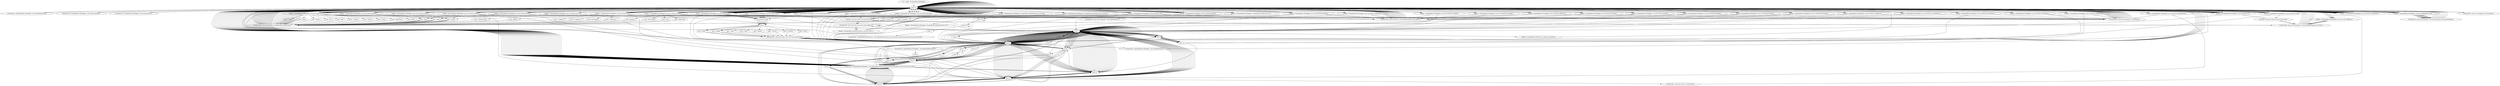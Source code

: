 digraph "" {
    "r0 := @this: DesignARoom.WebApplet"
    "load.r r0"
    "r0 := @this: DesignARoom.WebApplet"->"load.r r0";
    "virtualinvoke <DesignARoom.WebApplet: void loadPrebuiltHash()>"
    "load.r r0"->"virtualinvoke <DesignARoom.WebApplet: void loadPrebuiltHash()>";
    "virtualinvoke <DesignARoom.WebApplet: void loadPrebuiltHash()>"->"load.r r0";
    "virtualinvoke <DesignARoom.WebApplet: void constructTitles()>"
    "load.r r0"->"virtualinvoke <DesignARoom.WebApplet: void constructTitles()>";
    "virtualinvoke <DesignARoom.WebApplet: void constructTitles()>"->"load.r r0";
    "virtualinvoke <DesignARoom.WebApplet: void constructwC()>"
    "load.r r0"->"virtualinvoke <DesignARoom.WebApplet: void constructwC()>";
    "virtualinvoke <DesignARoom.WebApplet: void constructwC()>"->"load.r r0";
    "fieldget <DesignARoom.WebApplet: DesignARoom.WebCanvas wC>"
    "load.r r0"->"fieldget <DesignARoom.WebApplet: DesignARoom.WebCanvas wC>";
    "push 1"
    "fieldget <DesignARoom.WebApplet: DesignARoom.WebCanvas wC>"->"push 1";
    "fieldput <DesignARoom.WebCanvas: boolean createNew>"
    "push 1"->"fieldput <DesignARoom.WebCanvas: boolean createNew>";
    "fieldput <DesignARoom.WebCanvas: boolean createNew>"->"load.r r0";
    "load.r r0"->"fieldget <DesignARoom.WebApplet: DesignARoom.WebCanvas wC>";
    "push \"25\""
    "fieldget <DesignARoom.WebApplet: DesignARoom.WebCanvas wC>"->"push \"25\"";
    "push \"25\""->"push \"25\"";
    "push 102"
    "push \"25\""->"push 102";
    "push 102"->"push 102";
    "push \"\""
    "push 102"->"push \"\"";
    "virtualinvoke <DesignARoom.WebCanvas: void defineRoomSize(java.lang.String,java.lang.String,char,char,java.lang.String)>"
    "push \"\""->"virtualinvoke <DesignARoom.WebCanvas: void defineRoomSize(java.lang.String,java.lang.String,char,char,java.lang.String)>";
    "virtualinvoke <DesignARoom.WebCanvas: void defineRoomSize(java.lang.String,java.lang.String,char,char,java.lang.String)>"->"load.r r0";
    "fieldget <DesignARoom.WebApplet: java.util.Vector compVector>"
    "load.r r0"->"fieldget <DesignARoom.WebApplet: java.util.Vector compVector>";
    "fieldget <DesignARoom.WebApplet: java.util.Vector compVector>"->"load.r r0";
    "fieldget <DesignARoom.WebApplet: java.awt.TextField rmName>"
    "load.r r0"->"fieldget <DesignARoom.WebApplet: java.awt.TextField rmName>";
    "virtualinvoke <java.util.Vector: void addElement(java.lang.Object)>"
    "fieldget <DesignARoom.WebApplet: java.awt.TextField rmName>"->"virtualinvoke <java.util.Vector: void addElement(java.lang.Object)>";
    "virtualinvoke <java.util.Vector: void addElement(java.lang.Object)>"->"load.r r0";
    "load.r r0"->"fieldget <DesignARoom.WebApplet: java.util.Vector compVector>";
    "fieldget <DesignARoom.WebApplet: java.util.Vector compVector>"->"load.r r0";
    "fieldget <DesignARoom.WebApplet: java.awt.TextField rmWidth>"
    "load.r r0"->"fieldget <DesignARoom.WebApplet: java.awt.TextField rmWidth>";
    "fieldget <DesignARoom.WebApplet: java.awt.TextField rmWidth>"->"virtualinvoke <java.util.Vector: void addElement(java.lang.Object)>";
    "virtualinvoke <java.util.Vector: void addElement(java.lang.Object)>"->"load.r r0";
    "load.r r0"->"fieldget <DesignARoom.WebApplet: java.util.Vector compVector>";
    "fieldget <DesignARoom.WebApplet: java.util.Vector compVector>"->"load.r r0";
    "fieldget <DesignARoom.WebApplet: java.awt.TextField rmLength>"
    "load.r r0"->"fieldget <DesignARoom.WebApplet: java.awt.TextField rmLength>";
    "fieldget <DesignARoom.WebApplet: java.awt.TextField rmLength>"->"virtualinvoke <java.util.Vector: void addElement(java.lang.Object)>";
    "virtualinvoke <java.util.Vector: void addElement(java.lang.Object)>"->"load.r r0";
    "load.r r0"->"fieldget <DesignARoom.WebApplet: java.util.Vector compVector>";
    "fieldget <DesignARoom.WebApplet: java.util.Vector compVector>"->"load.r r0";
    "fieldget <DesignARoom.WebApplet: java.awt.Button rmButton>"
    "load.r r0"->"fieldget <DesignARoom.WebApplet: java.awt.Button rmButton>";
    "fieldget <DesignARoom.WebApplet: java.awt.Button rmButton>"->"virtualinvoke <java.util.Vector: void addElement(java.lang.Object)>";
    "virtualinvoke <java.util.Vector: void addElement(java.lang.Object)>"->"load.r r0";
    "load.r r0"->"fieldget <DesignARoom.WebApplet: java.util.Vector compVector>";
    "fieldget <DesignARoom.WebApplet: java.util.Vector compVector>"->"load.r r0";
    "fieldget <DesignARoom.WebApplet: java.awt.TextField fnLabel>"
    "load.r r0"->"fieldget <DesignARoom.WebApplet: java.awt.TextField fnLabel>";
    "fieldget <DesignARoom.WebApplet: java.awt.TextField fnLabel>"->"virtualinvoke <java.util.Vector: void addElement(java.lang.Object)>";
    "virtualinvoke <java.util.Vector: void addElement(java.lang.Object)>"->"load.r r0";
    "load.r r0"->"fieldget <DesignARoom.WebApplet: java.util.Vector compVector>";
    "fieldget <DesignARoom.WebApplet: java.util.Vector compVector>"->"load.r r0";
    "fieldget <DesignARoom.WebApplet: java.awt.TextField fnWidth>"
    "load.r r0"->"fieldget <DesignARoom.WebApplet: java.awt.TextField fnWidth>";
    "fieldget <DesignARoom.WebApplet: java.awt.TextField fnWidth>"->"virtualinvoke <java.util.Vector: void addElement(java.lang.Object)>";
    "virtualinvoke <java.util.Vector: void addElement(java.lang.Object)>"->"load.r r0";
    "load.r r0"->"fieldget <DesignARoom.WebApplet: java.util.Vector compVector>";
    "fieldget <DesignARoom.WebApplet: java.util.Vector compVector>"->"load.r r0";
    "fieldget <DesignARoom.WebApplet: java.awt.TextField fnLength>"
    "load.r r0"->"fieldget <DesignARoom.WebApplet: java.awt.TextField fnLength>";
    "fieldget <DesignARoom.WebApplet: java.awt.TextField fnLength>"->"virtualinvoke <java.util.Vector: void addElement(java.lang.Object)>";
    "virtualinvoke <java.util.Vector: void addElement(java.lang.Object)>"->"load.r r0";
    "load.r r0"->"fieldget <DesignARoom.WebApplet: java.util.Vector compVector>";
    "fieldget <DesignARoom.WebApplet: java.util.Vector compVector>"->"load.r r0";
    "fieldget <DesignARoom.WebApplet: java.awt.Choice fnColor>"
    "load.r r0"->"fieldget <DesignARoom.WebApplet: java.awt.Choice fnColor>";
    "fieldget <DesignARoom.WebApplet: java.awt.Choice fnColor>"->"virtualinvoke <java.util.Vector: void addElement(java.lang.Object)>";
    "virtualinvoke <java.util.Vector: void addElement(java.lang.Object)>"->"load.r r0";
    "load.r r0"->"fieldget <DesignARoom.WebApplet: java.util.Vector compVector>";
    "fieldget <DesignARoom.WebApplet: java.util.Vector compVector>"->"load.r r0";
    "fieldget <DesignARoom.WebApplet: java.awt.Choice fnShape>"
    "load.r r0"->"fieldget <DesignARoom.WebApplet: java.awt.Choice fnShape>";
    "fieldget <DesignARoom.WebApplet: java.awt.Choice fnShape>"->"virtualinvoke <java.util.Vector: void addElement(java.lang.Object)>";
    "virtualinvoke <java.util.Vector: void addElement(java.lang.Object)>"->"load.r r0";
    "load.r r0"->"fieldget <DesignARoom.WebApplet: java.util.Vector compVector>";
    "fieldget <DesignARoom.WebApplet: java.util.Vector compVector>"->"load.r r0";
    "fieldget <DesignARoom.WebApplet: java.awt.Button fnButton>"
    "load.r r0"->"fieldget <DesignARoom.WebApplet: java.awt.Button fnButton>";
    "fieldget <DesignARoom.WebApplet: java.awt.Button fnButton>"->"virtualinvoke <java.util.Vector: void addElement(java.lang.Object)>";
    "virtualinvoke <java.util.Vector: void addElement(java.lang.Object)>"->"load.r r0";
    "load.r r0"->"fieldget <DesignARoom.WebApplet: java.util.Vector compVector>";
    "fieldget <DesignARoom.WebApplet: java.util.Vector compVector>"->"load.r r0";
    "fieldget <DesignARoom.WebApplet: java.awt.Choice prebuilt>"
    "load.r r0"->"fieldget <DesignARoom.WebApplet: java.awt.Choice prebuilt>";
    "fieldget <DesignARoom.WebApplet: java.awt.Choice prebuilt>"->"virtualinvoke <java.util.Vector: void addElement(java.lang.Object)>";
    "virtualinvoke <java.util.Vector: void addElement(java.lang.Object)>"->"load.r r0";
    "load.r r0"->"fieldget <DesignARoom.WebApplet: java.util.Vector compVector>";
    "fieldget <DesignARoom.WebApplet: java.util.Vector compVector>"->"load.r r0";
    "fieldget <DesignARoom.WebApplet: java.awt.Choice rDir>"
    "load.r r0"->"fieldget <DesignARoom.WebApplet: java.awt.Choice rDir>";
    "fieldget <DesignARoom.WebApplet: java.awt.Choice rDir>"->"virtualinvoke <java.util.Vector: void addElement(java.lang.Object)>";
    "virtualinvoke <java.util.Vector: void addElement(java.lang.Object)>"->"load.r r0";
    "load.r r0"->"fieldget <DesignARoom.WebApplet: java.util.Vector compVector>";
    "fieldget <DesignARoom.WebApplet: java.util.Vector compVector>"->"load.r r0";
    "fieldget <DesignARoom.WebApplet: java.awt.Choice rAmt>"
    "load.r r0"->"fieldget <DesignARoom.WebApplet: java.awt.Choice rAmt>";
    "fieldget <DesignARoom.WebApplet: java.awt.Choice rAmt>"->"virtualinvoke <java.util.Vector: void addElement(java.lang.Object)>";
    "virtualinvoke <java.util.Vector: void addElement(java.lang.Object)>"->"load.r r0";
    "load.r r0"->"fieldget <DesignARoom.WebApplet: java.util.Vector compVector>";
    "fieldget <DesignARoom.WebApplet: java.util.Vector compVector>"->"load.r r0";
    "fieldget <DesignARoom.WebApplet: java.awt.Button rButton>"
    "load.r r0"->"fieldget <DesignARoom.WebApplet: java.awt.Button rButton>";
    "fieldget <DesignARoom.WebApplet: java.awt.Button rButton>"->"virtualinvoke <java.util.Vector: void addElement(java.lang.Object)>";
    "virtualinvoke <java.util.Vector: void addElement(java.lang.Object)>"->"load.r r0";
    "load.r r0"->"fieldget <DesignARoom.WebApplet: java.util.Vector compVector>";
    "fieldget <DesignARoom.WebApplet: java.util.Vector compVector>"->"load.r r0";
    "load.r r0"->"fieldget <DesignARoom.WebApplet: java.awt.TextField rmName>";
    "fieldget <DesignARoom.WebApplet: java.awt.TextField rmName>"->"virtualinvoke <java.util.Vector: void addElement(java.lang.Object)>";
    "virtualinvoke <java.util.Vector: void addElement(java.lang.Object)>"->"load.r r0";
    "fieldget <DesignARoom.WebApplet: java.awt.Panel roomP>"
    "load.r r0"->"fieldget <DesignARoom.WebApplet: java.awt.Panel roomP>";
    "fieldget <DesignARoom.WebApplet: java.awt.Panel roomP>"->"load.r r0";
    "fieldget <DesignARoom.WebApplet: java.awt.GridBagLayout gbl>"
    "load.r r0"->"fieldget <DesignARoom.WebApplet: java.awt.GridBagLayout gbl>";
    "virtualinvoke <java.awt.Container: void setLayout(java.awt.LayoutManager)>"
    "fieldget <DesignARoom.WebApplet: java.awt.GridBagLayout gbl>"->"virtualinvoke <java.awt.Container: void setLayout(java.awt.LayoutManager)>";
    "virtualinvoke <java.awt.Container: void setLayout(java.awt.LayoutManager)>"->"load.r r0";
    "load.r r0"->"load.r r0";
    "load.r r0"->"fieldget <DesignARoom.WebApplet: java.awt.Panel roomP>";
    "new java.awt.Label"
    "fieldget <DesignARoom.WebApplet: java.awt.Panel roomP>"->"new java.awt.Label";
    "dup1.r"
    "new java.awt.Label"->"dup1.r";
    "push \"Current:\""
    "dup1.r"->"push \"Current:\"";
    "specialinvoke <java.awt.Label: void <init>(java.lang.String)>"
    "push \"Current:\""->"specialinvoke <java.awt.Label: void <init>(java.lang.String)>";
    "push 0"
    "specialinvoke <java.awt.Label: void <init>(java.lang.String)>"->"push 0";
    "push 0"->"push 0";
    "push 0"->"push 1";
    "push 1"->"push 1";
    "push 1"->"push 0";
    "push 3"
    "push 0"->"push 3";
    "push 87"
    "push 3"->"push 87";
    "virtualinvoke <DesignARoom.WebApplet: void addComponent(java.awt.Panel,java.lang.Object,int,int,int,int,int,int,char)>"
    "push 87"->"virtualinvoke <DesignARoom.WebApplet: void addComponent(java.awt.Panel,java.lang.Object,int,int,int,int,int,int,char)>";
    "virtualinvoke <DesignARoom.WebApplet: void addComponent(java.awt.Panel,java.lang.Object,int,int,int,int,int,int,char)>"->"load.r r0";
    "fieldget <DesignARoom.WebApplet: java.awt.Choice rmCurr>"
    "load.r r0"->"fieldget <DesignARoom.WebApplet: java.awt.Choice rmCurr>";
    "push \"CREATE NEW\""
    "fieldget <DesignARoom.WebApplet: java.awt.Choice rmCurr>"->"push \"CREATE NEW\"";
    "virtualinvoke <java.awt.Choice: void addItem(java.lang.String)>"
    "push \"CREATE NEW\""->"virtualinvoke <java.awt.Choice: void addItem(java.lang.String)>";
    "virtualinvoke <java.awt.Choice: void addItem(java.lang.String)>"->"load.r r0";
    "load.r r0"->"load.r r0";
    "load.r r0"->"fieldget <DesignARoom.WebApplet: java.awt.Panel roomP>";
    "fieldget <DesignARoom.WebApplet: java.awt.Panel roomP>"->"load.r r0";
    "load.r r0"->"fieldget <DesignARoom.WebApplet: java.awt.Choice rmCurr>";
    "fieldget <DesignARoom.WebApplet: java.awt.Choice rmCurr>"->"push 1";
    "push 1"->"push 0";
    "push 2"
    "push 0"->"push 2";
    "push 2"->"push 1";
    "push 1"->"push 0";
    "push 0"->"push 3";
    "push 3"->"push 87";
    "push 87"->"virtualinvoke <DesignARoom.WebApplet: void addComponent(java.awt.Panel,java.lang.Object,int,int,int,int,int,int,char)>";
    "virtualinvoke <DesignARoom.WebApplet: void addComponent(java.awt.Panel,java.lang.Object,int,int,int,int,int,int,char)>"->"push 0";
    "push 0"->"push 1";
    "add.i"
    "push 1"->"add.i";
    "store.i i1"
    "add.i"->"store.i i1";
    "store.i i1"->"load.r r0";
    "load.r r0"->"load.r r0";
    "load.r r0"->"fieldget <DesignARoom.WebApplet: java.awt.Panel roomP>";
    "fieldget <DesignARoom.WebApplet: java.awt.Panel roomP>"->"new java.awt.Label";
    "new java.awt.Label"->"dup1.r";
    "push \"Name:\""
    "dup1.r"->"push \"Name:\"";
    "push \"Name:\""->"specialinvoke <java.awt.Label: void <init>(java.lang.String)>";
    "specialinvoke <java.awt.Label: void <init>(java.lang.String)>"->"push 0";
    "load.i i1"
    "push 0"->"load.i i1";
    "load.i i1"->"push 1";
    "push 1"->"push 1";
    "push 1"->"push 0";
    "push 0"->"push 2";
    "push 2"->"push 87";
    "push 87"->"virtualinvoke <DesignARoom.WebApplet: void addComponent(java.awt.Panel,java.lang.Object,int,int,int,int,int,int,char)>";
    "virtualinvoke <DesignARoom.WebApplet: void addComponent(java.awt.Panel,java.lang.Object,int,int,int,int,int,int,char)>"->"load.r r0";
    "load.r r0"->"load.r r0";
    "load.r r0"->"fieldget <DesignARoom.WebApplet: java.awt.Panel roomP>";
    "fieldget <DesignARoom.WebApplet: java.awt.Panel roomP>"->"load.r r0";
    "load.r r0"->"fieldget <DesignARoom.WebApplet: java.awt.TextField rmName>";
    "fieldget <DesignARoom.WebApplet: java.awt.TextField rmName>"->"push 1";
    "push 1"->"load.i i1";
    "load.i i1"->"push 2";
    "push 2"->"push 1";
    "push 1"->"push 0";
    "push 0"->"push 2";
    "push 2"->"push 87";
    "push 87"->"virtualinvoke <DesignARoom.WebApplet: void addComponent(java.awt.Panel,java.lang.Object,int,int,int,int,int,int,char)>";
    "virtualinvoke <DesignARoom.WebApplet: void addComponent(java.awt.Panel,java.lang.Object,int,int,int,int,int,int,char)>"->"load.i i1";
    "load.i i1"->"push 1";
    "push 1"->"add.i";
    "add.i"->"store.i i1";
    "store.i i1"->"load.r r0";
    "load.r r0"->"load.r r0";
    "load.r r0"->"fieldget <DesignARoom.WebApplet: java.awt.Panel roomP>";
    "fieldget <DesignARoom.WebApplet: java.awt.Panel roomP>"->"new java.awt.Label";
    "new java.awt.Label"->"dup1.r";
    "push \"Width:\""
    "dup1.r"->"push \"Width:\"";
    "push \"Width:\""->"specialinvoke <java.awt.Label: void <init>(java.lang.String)>";
    "specialinvoke <java.awt.Label: void <init>(java.lang.String)>"->"push 0";
    "push 0"->"load.i i1";
    "load.i i1"->"push 1";
    "push 1"->"push 1";
    "push 1"->"push 0";
    "push 0"->"push 2";
    "push 2"->"push 87";
    "push 87"->"virtualinvoke <DesignARoom.WebApplet: void addComponent(java.awt.Panel,java.lang.Object,int,int,int,int,int,int,char)>";
    "virtualinvoke <DesignARoom.WebApplet: void addComponent(java.awt.Panel,java.lang.Object,int,int,int,int,int,int,char)>"->"load.r r0";
    "load.r r0"->"load.r r0";
    "load.r r0"->"fieldget <DesignARoom.WebApplet: java.awt.Panel roomP>";
    "fieldget <DesignARoom.WebApplet: java.awt.Panel roomP>"->"load.r r0";
    "load.r r0"->"fieldget <DesignARoom.WebApplet: java.awt.TextField rmWidth>";
    "fieldget <DesignARoom.WebApplet: java.awt.TextField rmWidth>"->"push 1";
    "push 1"->"load.i i1";
    "load.i i1"->"push 1";
    "push 1"->"push 1";
    "push 1"->"push 3";
    "push 3"->"push 2";
    "push 2"->"push 87";
    "push 87"->"virtualinvoke <DesignARoom.WebApplet: void addComponent(java.awt.Panel,java.lang.Object,int,int,int,int,int,int,char)>";
    "virtualinvoke <DesignARoom.WebApplet: void addComponent(java.awt.Panel,java.lang.Object,int,int,int,int,int,int,char)>"->"load.r r0";
    "fieldget <DesignARoom.WebApplet: java.awt.Choice rmWunit>"
    "load.r r0"->"fieldget <DesignARoom.WebApplet: java.awt.Choice rmWunit>";
    "push \"Feet\""
    "fieldget <DesignARoom.WebApplet: java.awt.Choice rmWunit>"->"push \"Feet\"";
    "push \"Feet\""->"virtualinvoke <java.awt.Choice: void addItem(java.lang.String)>";
    "virtualinvoke <java.awt.Choice: void addItem(java.lang.String)>"->"load.r r0";
    "load.r r0"->"fieldget <DesignARoom.WebApplet: java.awt.Choice rmWunit>";
    "push \"Inches\""
    "fieldget <DesignARoom.WebApplet: java.awt.Choice rmWunit>"->"push \"Inches\"";
    "push \"Inches\""->"virtualinvoke <java.awt.Choice: void addItem(java.lang.String)>";
    "virtualinvoke <java.awt.Choice: void addItem(java.lang.String)>"->"load.r r0";
    "load.r r0"->"fieldget <DesignARoom.WebApplet: java.awt.Choice rmWunit>";
    "push \"Meters\""
    "fieldget <DesignARoom.WebApplet: java.awt.Choice rmWunit>"->"push \"Meters\"";
    "push \"Meters\""->"virtualinvoke <java.awt.Choice: void addItem(java.lang.String)>";
    "virtualinvoke <java.awt.Choice: void addItem(java.lang.String)>"->"load.r r0";
    "load.r r0"->"load.r r0";
    "load.r r0"->"fieldget <DesignARoom.WebApplet: java.awt.Panel roomP>";
    "fieldget <DesignARoom.WebApplet: java.awt.Panel roomP>"->"load.r r0";
    "load.r r0"->"fieldget <DesignARoom.WebApplet: java.awt.Choice rmWunit>";
    "fieldget <DesignARoom.WebApplet: java.awt.Choice rmWunit>"->"push 2";
    "push 2"->"load.i i1";
    "load.i i1"->"push 1";
    "push 1"->"push 1";
    "push 1"->"push 0";
    "push 0"->"push 2";
    "push 2"->"push 87";
    "push 87"->"virtualinvoke <DesignARoom.WebApplet: void addComponent(java.awt.Panel,java.lang.Object,int,int,int,int,int,int,char)>";
    "virtualinvoke <DesignARoom.WebApplet: void addComponent(java.awt.Panel,java.lang.Object,int,int,int,int,int,int,char)>"->"load.i i1";
    "load.i i1"->"push 1";
    "push 1"->"add.i";
    "add.i"->"store.i i1";
    "store.i i1"->"load.r r0";
    "load.r r0"->"load.r r0";
    "load.r r0"->"fieldget <DesignARoom.WebApplet: java.awt.Panel roomP>";
    "fieldget <DesignARoom.WebApplet: java.awt.Panel roomP>"->"new java.awt.Label";
    "new java.awt.Label"->"dup1.r";
    "push \"Length:\""
    "dup1.r"->"push \"Length:\"";
    "push \"Length:\""->"specialinvoke <java.awt.Label: void <init>(java.lang.String)>";
    "specialinvoke <java.awt.Label: void <init>(java.lang.String)>"->"push 0";
    "push 0"->"load.i i1";
    "load.i i1"->"push 1";
    "push 1"->"push 1";
    "push 1"->"push 0";
    "push 7"
    "push 0"->"push 7";
    "push 7"->"push 87";
    "push 87"->"virtualinvoke <DesignARoom.WebApplet: void addComponent(java.awt.Panel,java.lang.Object,int,int,int,int,int,int,char)>";
    "virtualinvoke <DesignARoom.WebApplet: void addComponent(java.awt.Panel,java.lang.Object,int,int,int,int,int,int,char)>"->"load.r r0";
    "load.r r0"->"load.r r0";
    "load.r r0"->"fieldget <DesignARoom.WebApplet: java.awt.Panel roomP>";
    "fieldget <DesignARoom.WebApplet: java.awt.Panel roomP>"->"load.r r0";
    "load.r r0"->"fieldget <DesignARoom.WebApplet: java.awt.TextField rmLength>";
    "fieldget <DesignARoom.WebApplet: java.awt.TextField rmLength>"->"push 1";
    "push 1"->"load.i i1";
    "load.i i1"->"push 1";
    "push 1"->"push 1";
    "push 1"->"push 3";
    "push 8"
    "push 3"->"push 8";
    "push 8"->"push 87";
    "push 87"->"virtualinvoke <DesignARoom.WebApplet: void addComponent(java.awt.Panel,java.lang.Object,int,int,int,int,int,int,char)>";
    "virtualinvoke <DesignARoom.WebApplet: void addComponent(java.awt.Panel,java.lang.Object,int,int,int,int,int,int,char)>"->"load.r r0";
    "fieldget <DesignARoom.WebApplet: java.awt.Choice rmLunit>"
    "load.r r0"->"fieldget <DesignARoom.WebApplet: java.awt.Choice rmLunit>";
    "fieldget <DesignARoom.WebApplet: java.awt.Choice rmLunit>"->"push \"Feet\"";
    "push \"Feet\""->"virtualinvoke <java.awt.Choice: void addItem(java.lang.String)>";
    "virtualinvoke <java.awt.Choice: void addItem(java.lang.String)>"->"load.r r0";
    "load.r r0"->"fieldget <DesignARoom.WebApplet: java.awt.Choice rmLunit>";
    "fieldget <DesignARoom.WebApplet: java.awt.Choice rmLunit>"->"push \"Inches\"";
    "push \"Inches\""->"virtualinvoke <java.awt.Choice: void addItem(java.lang.String)>";
    "virtualinvoke <java.awt.Choice: void addItem(java.lang.String)>"->"load.r r0";
    "load.r r0"->"fieldget <DesignARoom.WebApplet: java.awt.Choice rmLunit>";
    "fieldget <DesignARoom.WebApplet: java.awt.Choice rmLunit>"->"push \"Meters\"";
    "push \"Meters\""->"virtualinvoke <java.awt.Choice: void addItem(java.lang.String)>";
    "virtualinvoke <java.awt.Choice: void addItem(java.lang.String)>"->"load.r r0";
    "load.r r0"->"load.r r0";
    "load.r r0"->"fieldget <DesignARoom.WebApplet: java.awt.Panel roomP>";
    "fieldget <DesignARoom.WebApplet: java.awt.Panel roomP>"->"load.r r0";
    "load.r r0"->"fieldget <DesignARoom.WebApplet: java.awt.Choice rmLunit>";
    "fieldget <DesignARoom.WebApplet: java.awt.Choice rmLunit>"->"push 2";
    "push 2"->"load.i i1";
    "load.i i1"->"push 1";
    "push 1"->"push 1";
    "push 1"->"push 0";
    "push 0"->"push 7";
    "push 7"->"push 87";
    "push 87"->"virtualinvoke <DesignARoom.WebApplet: void addComponent(java.awt.Panel,java.lang.Object,int,int,int,int,int,int,char)>";
    "virtualinvoke <DesignARoom.WebApplet: void addComponent(java.awt.Panel,java.lang.Object,int,int,int,int,int,int,char)>"->"load.r r0";
    "load.r r0"->"load.r r0";
    "load.r r0"->"fieldget <DesignARoom.WebApplet: java.awt.Panel roomP>";
    "fieldget <DesignARoom.WebApplet: java.awt.Panel roomP>"->"load.r r0";
    "load.r r0"->"fieldget <DesignARoom.WebApplet: java.awt.Button rmButton>";
    "fieldget <DesignARoom.WebApplet: java.awt.Button rmButton>"->"push 0";
    "push 0"->"load.i i1";
    "load.i i1"->"push 1";
    "push 1"->"add.i";
    "add.i"->"push 3";
    "push 3"->"push 1";
    "push 1"->"push 0";
    "push 0"->"push 2";
    "push 67"
    "push 2"->"push 67";
    "push 67"->"virtualinvoke <DesignARoom.WebApplet: void addComponent(java.awt.Panel,java.lang.Object,int,int,int,int,int,int,char)>";
    "virtualinvoke <DesignARoom.WebApplet: void addComponent(java.awt.Panel,java.lang.Object,int,int,int,int,int,int,char)>"->"load.r r0";
    "fieldget <DesignARoom.WebApplet: java.awt.Panel furnP>"
    "load.r r0"->"fieldget <DesignARoom.WebApplet: java.awt.Panel furnP>";
    "fieldget <DesignARoom.WebApplet: java.awt.Panel furnP>"->"load.r r0";
    "load.r r0"->"fieldget <DesignARoom.WebApplet: java.awt.GridBagLayout gbl>";
    "fieldget <DesignARoom.WebApplet: java.awt.GridBagLayout gbl>"->"virtualinvoke <java.awt.Container: void setLayout(java.awt.LayoutManager)>";
    "virtualinvoke <java.awt.Container: void setLayout(java.awt.LayoutManager)>"->"load.r r0";
    "load.r r0"->"load.r r0";
    "load.r r0"->"fieldget <DesignARoom.WebApplet: java.awt.Panel furnP>";
    "fieldget <DesignARoom.WebApplet: java.awt.Panel furnP>"->"new java.awt.Label";
    "new java.awt.Label"->"dup1.r";
    "push \"Label:\""
    "dup1.r"->"push \"Label:\"";
    "push \"Label:\""->"specialinvoke <java.awt.Label: void <init>(java.lang.String)>";
    "specialinvoke <java.awt.Label: void <init>(java.lang.String)>"->"push 0";
    "push 0"->"push 0";
    "push 0"->"push 1";
    "push 1"->"push 1";
    "push 1"->"push 0";
    "push 0"->"push 2";
    "push 2"->"push 87";
    "push 87"->"virtualinvoke <DesignARoom.WebApplet: void addComponent(java.awt.Panel,java.lang.Object,int,int,int,int,int,int,char)>";
    "virtualinvoke <DesignARoom.WebApplet: void addComponent(java.awt.Panel,java.lang.Object,int,int,int,int,int,int,char)>"->"load.r r0";
    "load.r r0"->"load.r r0";
    "load.r r0"->"fieldget <DesignARoom.WebApplet: java.awt.Panel furnP>";
    "fieldget <DesignARoom.WebApplet: java.awt.Panel furnP>"->"load.r r0";
    "load.r r0"->"fieldget <DesignARoom.WebApplet: java.awt.TextField fnLabel>";
    "fieldget <DesignARoom.WebApplet: java.awt.TextField fnLabel>"->"push 1";
    "push 1"->"push 0";
    "push 0"->"push 2";
    "push 2"->"push 1";
    "push 1"->"push 0";
    "push 0"->"push 2";
    "push 2"->"push 87";
    "push 87"->"virtualinvoke <DesignARoom.WebApplet: void addComponent(java.awt.Panel,java.lang.Object,int,int,int,int,int,int,char)>";
    "virtualinvoke <DesignARoom.WebApplet: void addComponent(java.awt.Panel,java.lang.Object,int,int,int,int,int,int,char)>"->"push 0";
    "push 0"->"push 1";
    "push 1"->"add.i";
    "add.i"->"store.i i1";
    "store.i i1"->"load.r r0";
    "load.r r0"->"load.r r0";
    "load.r r0"->"fieldget <DesignARoom.WebApplet: java.awt.Panel furnP>";
    "fieldget <DesignARoom.WebApplet: java.awt.Panel furnP>"->"new java.awt.Label";
    "new java.awt.Label"->"dup1.r";
    "dup1.r"->"push \"Width:\"";
    "push \"Width:\""->"specialinvoke <java.awt.Label: void <init>(java.lang.String)>";
    "specialinvoke <java.awt.Label: void <init>(java.lang.String)>"->"push 0";
    "push 0"->"load.i i1";
    "load.i i1"->"push 1";
    "push 1"->"push 1";
    "push 1"->"push 0";
    "push 0"->"push 2";
    "push 2"->"push 87";
    "push 87"->"virtualinvoke <DesignARoom.WebApplet: void addComponent(java.awt.Panel,java.lang.Object,int,int,int,int,int,int,char)>";
    "virtualinvoke <DesignARoom.WebApplet: void addComponent(java.awt.Panel,java.lang.Object,int,int,int,int,int,int,char)>"->"load.r r0";
    "load.r r0"->"load.r r0";
    "load.r r0"->"fieldget <DesignARoom.WebApplet: java.awt.Panel furnP>";
    "fieldget <DesignARoom.WebApplet: java.awt.Panel furnP>"->"load.r r0";
    "load.r r0"->"fieldget <DesignARoom.WebApplet: java.awt.TextField fnWidth>";
    "fieldget <DesignARoom.WebApplet: java.awt.TextField fnWidth>"->"push 1";
    "push 1"->"load.i i1";
    "load.i i1"->"push 1";
    "push 1"->"push 1";
    "push 1"->"push 3";
    "push 3"->"push 2";
    "push 2"->"push 87";
    "push 87"->"virtualinvoke <DesignARoom.WebApplet: void addComponent(java.awt.Panel,java.lang.Object,int,int,int,int,int,int,char)>";
    "virtualinvoke <DesignARoom.WebApplet: void addComponent(java.awt.Panel,java.lang.Object,int,int,int,int,int,int,char)>"->"load.r r0";
    "fieldget <DesignARoom.WebApplet: java.awt.Choice fnWunit>"
    "load.r r0"->"fieldget <DesignARoom.WebApplet: java.awt.Choice fnWunit>";
    "fieldget <DesignARoom.WebApplet: java.awt.Choice fnWunit>"->"push \"Feet\"";
    "push \"Feet\""->"virtualinvoke <java.awt.Choice: void addItem(java.lang.String)>";
    "virtualinvoke <java.awt.Choice: void addItem(java.lang.String)>"->"load.r r0";
    "load.r r0"->"fieldget <DesignARoom.WebApplet: java.awt.Choice fnWunit>";
    "fieldget <DesignARoom.WebApplet: java.awt.Choice fnWunit>"->"push \"Inches\"";
    "push \"Inches\""->"virtualinvoke <java.awt.Choice: void addItem(java.lang.String)>";
    "virtualinvoke <java.awt.Choice: void addItem(java.lang.String)>"->"load.r r0";
    "load.r r0"->"fieldget <DesignARoom.WebApplet: java.awt.Choice fnWunit>";
    "fieldget <DesignARoom.WebApplet: java.awt.Choice fnWunit>"->"push \"Meters\"";
    "push \"Meters\""->"virtualinvoke <java.awt.Choice: void addItem(java.lang.String)>";
    "virtualinvoke <java.awt.Choice: void addItem(java.lang.String)>"->"load.r r0";
    "load.r r0"->"load.r r0";
    "load.r r0"->"fieldget <DesignARoom.WebApplet: java.awt.Panel furnP>";
    "fieldget <DesignARoom.WebApplet: java.awt.Panel furnP>"->"load.r r0";
    "load.r r0"->"fieldget <DesignARoom.WebApplet: java.awt.Choice fnWunit>";
    "fieldget <DesignARoom.WebApplet: java.awt.Choice fnWunit>"->"push 2";
    "push 2"->"load.i i1";
    "load.i i1"->"push 1";
    "push 1"->"push 1";
    "push 1"->"push 0";
    "push 0"->"push 2";
    "push 2"->"push 87";
    "push 87"->"virtualinvoke <DesignARoom.WebApplet: void addComponent(java.awt.Panel,java.lang.Object,int,int,int,int,int,int,char)>";
    "virtualinvoke <DesignARoom.WebApplet: void addComponent(java.awt.Panel,java.lang.Object,int,int,int,int,int,int,char)>"->"load.i i1";
    "load.i i1"->"push 1";
    "push 1"->"add.i";
    "add.i"->"store.i i1";
    "store.i i1"->"load.r r0";
    "load.r r0"->"load.r r0";
    "load.r r0"->"fieldget <DesignARoom.WebApplet: java.awt.Panel furnP>";
    "fieldget <DesignARoom.WebApplet: java.awt.Panel furnP>"->"new java.awt.Label";
    "new java.awt.Label"->"dup1.r";
    "dup1.r"->"push \"Length:\"";
    "push \"Length:\""->"specialinvoke <java.awt.Label: void <init>(java.lang.String)>";
    "specialinvoke <java.awt.Label: void <init>(java.lang.String)>"->"push 0";
    "push 0"->"load.i i1";
    "load.i i1"->"push 1";
    "push 1"->"push 1";
    "push 1"->"push 0";
    "push 0"->"push 2";
    "push 2"->"push 87";
    "push 87"->"virtualinvoke <DesignARoom.WebApplet: void addComponent(java.awt.Panel,java.lang.Object,int,int,int,int,int,int,char)>";
    "virtualinvoke <DesignARoom.WebApplet: void addComponent(java.awt.Panel,java.lang.Object,int,int,int,int,int,int,char)>"->"load.r r0";
    "load.r r0"->"load.r r0";
    "load.r r0"->"fieldget <DesignARoom.WebApplet: java.awt.Panel furnP>";
    "fieldget <DesignARoom.WebApplet: java.awt.Panel furnP>"->"load.r r0";
    "load.r r0"->"fieldget <DesignARoom.WebApplet: java.awt.TextField fnLength>";
    "fieldget <DesignARoom.WebApplet: java.awt.TextField fnLength>"->"push 1";
    "push 1"->"load.i i1";
    "load.i i1"->"push 1";
    "push 1"->"push 1";
    "push 1"->"push 3";
    "push 3"->"push 2";
    "push 2"->"push 87";
    "push 87"->"virtualinvoke <DesignARoom.WebApplet: void addComponent(java.awt.Panel,java.lang.Object,int,int,int,int,int,int,char)>";
    "virtualinvoke <DesignARoom.WebApplet: void addComponent(java.awt.Panel,java.lang.Object,int,int,int,int,int,int,char)>"->"load.r r0";
    "fieldget <DesignARoom.WebApplet: java.awt.Choice fnLunit>"
    "load.r r0"->"fieldget <DesignARoom.WebApplet: java.awt.Choice fnLunit>";
    "fieldget <DesignARoom.WebApplet: java.awt.Choice fnLunit>"->"push \"Feet\"";
    "push \"Feet\""->"virtualinvoke <java.awt.Choice: void addItem(java.lang.String)>";
    "virtualinvoke <java.awt.Choice: void addItem(java.lang.String)>"->"load.r r0";
    "load.r r0"->"fieldget <DesignARoom.WebApplet: java.awt.Choice fnLunit>";
    "fieldget <DesignARoom.WebApplet: java.awt.Choice fnLunit>"->"push \"Inches\"";
    "push \"Inches\""->"virtualinvoke <java.awt.Choice: void addItem(java.lang.String)>";
    "virtualinvoke <java.awt.Choice: void addItem(java.lang.String)>"->"load.r r0";
    "load.r r0"->"fieldget <DesignARoom.WebApplet: java.awt.Choice fnLunit>";
    "fieldget <DesignARoom.WebApplet: java.awt.Choice fnLunit>"->"push \"Meters\"";
    "push \"Meters\""->"virtualinvoke <java.awt.Choice: void addItem(java.lang.String)>";
    "virtualinvoke <java.awt.Choice: void addItem(java.lang.String)>"->"load.r r0";
    "load.r r0"->"load.r r0";
    "load.r r0"->"fieldget <DesignARoom.WebApplet: java.awt.Panel furnP>";
    "fieldget <DesignARoom.WebApplet: java.awt.Panel furnP>"->"load.r r0";
    "load.r r0"->"fieldget <DesignARoom.WebApplet: java.awt.Choice fnLunit>";
    "fieldget <DesignARoom.WebApplet: java.awt.Choice fnLunit>"->"push 2";
    "push 2"->"load.i i1";
    "load.i i1"->"push 1";
    "push 1"->"push 1";
    "push 1"->"push 0";
    "push 0"->"push 2";
    "push 2"->"push 87";
    "push 87"->"virtualinvoke <DesignARoom.WebApplet: void addComponent(java.awt.Panel,java.lang.Object,int,int,int,int,int,int,char)>";
    "virtualinvoke <DesignARoom.WebApplet: void addComponent(java.awt.Panel,java.lang.Object,int,int,int,int,int,int,char)>"->"load.i i1";
    "load.i i1"->"push 1";
    "push 1"->"add.i";
    "add.i"->"store.i i1";
    "store.i i1"->"load.r r0";
    "load.r r0"->"load.r r0";
    "load.r r0"->"fieldget <DesignARoom.WebApplet: java.awt.Panel furnP>";
    "fieldget <DesignARoom.WebApplet: java.awt.Panel furnP>"->"new java.awt.Label";
    "new java.awt.Label"->"dup1.r";
    "push \"Color:\""
    "dup1.r"->"push \"Color:\"";
    "push \"Color:\""->"specialinvoke <java.awt.Label: void <init>(java.lang.String)>";
    "specialinvoke <java.awt.Label: void <init>(java.lang.String)>"->"push 0";
    "push 0"->"load.i i1";
    "load.i i1"->"push 1";
    "push 1"->"push 1";
    "push 1"->"push 0";
    "push 0"->"push 1";
    "push 1"->"push 87";
    "push 87"->"virtualinvoke <DesignARoom.WebApplet: void addComponent(java.awt.Panel,java.lang.Object,int,int,int,int,int,int,char)>";
    "virtualinvoke <DesignARoom.WebApplet: void addComponent(java.awt.Panel,java.lang.Object,int,int,int,int,int,int,char)>"->"load.r r0";
    "load.r r0"->"fieldget <DesignARoom.WebApplet: java.awt.Choice fnColor>";
    "push \"Black\""
    "fieldget <DesignARoom.WebApplet: java.awt.Choice fnColor>"->"push \"Black\"";
    "push \"Black\""->"virtualinvoke <java.awt.Choice: void addItem(java.lang.String)>";
    "virtualinvoke <java.awt.Choice: void addItem(java.lang.String)>"->"load.r r0";
    "load.r r0"->"fieldget <DesignARoom.WebApplet: java.awt.Choice fnColor>";
    "push \"Brown\""
    "fieldget <DesignARoom.WebApplet: java.awt.Choice fnColor>"->"push \"Brown\"";
    "push \"Brown\""->"virtualinvoke <java.awt.Choice: void addItem(java.lang.String)>";
    "virtualinvoke <java.awt.Choice: void addItem(java.lang.String)>"->"load.r r0";
    "load.r r0"->"fieldget <DesignARoom.WebApplet: java.awt.Choice fnColor>";
    "push \"Tan\""
    "fieldget <DesignARoom.WebApplet: java.awt.Choice fnColor>"->"push \"Tan\"";
    "push \"Tan\""->"virtualinvoke <java.awt.Choice: void addItem(java.lang.String)>";
    "virtualinvoke <java.awt.Choice: void addItem(java.lang.String)>"->"load.r r0";
    "load.r r0"->"fieldget <DesignARoom.WebApplet: java.awt.Choice fnColor>";
    "push \"Red\""
    "fieldget <DesignARoom.WebApplet: java.awt.Choice fnColor>"->"push \"Red\"";
    "push \"Red\""->"virtualinvoke <java.awt.Choice: void addItem(java.lang.String)>";
    "virtualinvoke <java.awt.Choice: void addItem(java.lang.String)>"->"load.r r0";
    "load.r r0"->"fieldget <DesignARoom.WebApplet: java.awt.Choice fnColor>";
    "push \"Orange\""
    "fieldget <DesignARoom.WebApplet: java.awt.Choice fnColor>"->"push \"Orange\"";
    "push \"Orange\""->"virtualinvoke <java.awt.Choice: void addItem(java.lang.String)>";
    "virtualinvoke <java.awt.Choice: void addItem(java.lang.String)>"->"load.r r0";
    "load.r r0"->"fieldget <DesignARoom.WebApplet: java.awt.Choice fnColor>";
    "push \"Yellow\""
    "fieldget <DesignARoom.WebApplet: java.awt.Choice fnColor>"->"push \"Yellow\"";
    "push \"Yellow\""->"virtualinvoke <java.awt.Choice: void addItem(java.lang.String)>";
    "virtualinvoke <java.awt.Choice: void addItem(java.lang.String)>"->"load.r r0";
    "load.r r0"->"fieldget <DesignARoom.WebApplet: java.awt.Choice fnColor>";
    "push \"Green\""
    "fieldget <DesignARoom.WebApplet: java.awt.Choice fnColor>"->"push \"Green\"";
    "push \"Green\""->"virtualinvoke <java.awt.Choice: void addItem(java.lang.String)>";
    "virtualinvoke <java.awt.Choice: void addItem(java.lang.String)>"->"load.r r0";
    "load.r r0"->"fieldget <DesignARoom.WebApplet: java.awt.Choice fnColor>";
    "push \"Light Blue\""
    "fieldget <DesignARoom.WebApplet: java.awt.Choice fnColor>"->"push \"Light Blue\"";
    "push \"Light Blue\""->"virtualinvoke <java.awt.Choice: void addItem(java.lang.String)>";
    "virtualinvoke <java.awt.Choice: void addItem(java.lang.String)>"->"load.r r0";
    "load.r r0"->"fieldget <DesignARoom.WebApplet: java.awt.Choice fnColor>";
    "push \"Blue\""
    "fieldget <DesignARoom.WebApplet: java.awt.Choice fnColor>"->"push \"Blue\"";
    "push \"Blue\""->"virtualinvoke <java.awt.Choice: void addItem(java.lang.String)>";
    "virtualinvoke <java.awt.Choice: void addItem(java.lang.String)>"->"load.r r0";
    "load.r r0"->"fieldget <DesignARoom.WebApplet: java.awt.Choice fnColor>";
    "push \"Purple\""
    "fieldget <DesignARoom.WebApplet: java.awt.Choice fnColor>"->"push \"Purple\"";
    "push \"Purple\""->"virtualinvoke <java.awt.Choice: void addItem(java.lang.String)>";
    "virtualinvoke <java.awt.Choice: void addItem(java.lang.String)>"->"load.r r0";
    "load.r r0"->"load.r r0";
    "load.r r0"->"fieldget <DesignARoom.WebApplet: java.awt.Panel furnP>";
    "fieldget <DesignARoom.WebApplet: java.awt.Panel furnP>"->"load.r r0";
    "load.r r0"->"fieldget <DesignARoom.WebApplet: java.awt.Choice fnColor>";
    "fieldget <DesignARoom.WebApplet: java.awt.Choice fnColor>"->"push 1";
    "push 1"->"load.i i1";
    "load.i i1"->"push 2";
    "push 2"->"push 1";
    "push 1"->"push 0";
    "push 0"->"push 1";
    "push 1"->"push 87";
    "push 87"->"virtualinvoke <DesignARoom.WebApplet: void addComponent(java.awt.Panel,java.lang.Object,int,int,int,int,int,int,char)>";
    "virtualinvoke <DesignARoom.WebApplet: void addComponent(java.awt.Panel,java.lang.Object,int,int,int,int,int,int,char)>"->"load.i i1";
    "load.i i1"->"push 1";
    "push 1"->"add.i";
    "add.i"->"store.i i1";
    "store.i i1"->"load.r r0";
    "load.r r0"->"load.r r0";
    "load.r r0"->"fieldget <DesignARoom.WebApplet: java.awt.Panel furnP>";
    "fieldget <DesignARoom.WebApplet: java.awt.Panel furnP>"->"new java.awt.Label";
    "new java.awt.Label"->"dup1.r";
    "push \"Shape:\""
    "dup1.r"->"push \"Shape:\"";
    "push \"Shape:\""->"specialinvoke <java.awt.Label: void <init>(java.lang.String)>";
    "specialinvoke <java.awt.Label: void <init>(java.lang.String)>"->"push 0";
    "push 0"->"load.i i1";
    "load.i i1"->"push 1";
    "push 1"->"push 1";
    "push 1"->"push 0";
    "push 0"->"push 7";
    "push 7"->"push 87";
    "push 87"->"virtualinvoke <DesignARoom.WebApplet: void addComponent(java.awt.Panel,java.lang.Object,int,int,int,int,int,int,char)>";
    "virtualinvoke <DesignARoom.WebApplet: void addComponent(java.awt.Panel,java.lang.Object,int,int,int,int,int,int,char)>"->"load.r r0";
    "load.r r0"->"fieldget <DesignARoom.WebApplet: java.awt.Choice fnShape>";
    "push \"Rectangular\""
    "fieldget <DesignARoom.WebApplet: java.awt.Choice fnShape>"->"push \"Rectangular\"";
    "push \"Rectangular\""->"virtualinvoke <java.awt.Choice: void addItem(java.lang.String)>";
    "virtualinvoke <java.awt.Choice: void addItem(java.lang.String)>"->"load.r r0";
    "load.r r0"->"fieldget <DesignARoom.WebApplet: java.awt.Choice fnShape>";
    "push \"Oval\""
    "fieldget <DesignARoom.WebApplet: java.awt.Choice fnShape>"->"push \"Oval\"";
    "push \"Oval\""->"virtualinvoke <java.awt.Choice: void addItem(java.lang.String)>";
    "virtualinvoke <java.awt.Choice: void addItem(java.lang.String)>"->"load.r r0";
    "load.r r0"->"fieldget <DesignARoom.WebApplet: java.awt.Choice fnShape>";
    "push \"Open Door\""
    "fieldget <DesignARoom.WebApplet: java.awt.Choice fnShape>"->"push \"Open Door\"";
    "push \"Open Door\""->"virtualinvoke <java.awt.Choice: void addItem(java.lang.String)>";
    "virtualinvoke <java.awt.Choice: void addItem(java.lang.String)>"->"load.r r0";
    "load.r r0"->"fieldget <DesignARoom.WebApplet: java.awt.Choice fnShape>";
    "push \"Window\""
    "fieldget <DesignARoom.WebApplet: java.awt.Choice fnShape>"->"push \"Window\"";
    "push \"Window\""->"virtualinvoke <java.awt.Choice: void addItem(java.lang.String)>";
    "virtualinvoke <java.awt.Choice: void addItem(java.lang.String)>"->"load.r r0";
    "load.r r0"->"load.r r0";
    "load.r r0"->"fieldget <DesignARoom.WebApplet: java.awt.Panel furnP>";
    "fieldget <DesignARoom.WebApplet: java.awt.Panel furnP>"->"load.r r0";
    "load.r r0"->"fieldget <DesignARoom.WebApplet: java.awt.Choice fnShape>";
    "fieldget <DesignARoom.WebApplet: java.awt.Choice fnShape>"->"push 1";
    "push 1"->"load.i i1";
    "load.i i1"->"push 2";
    "push 2"->"push 1";
    "push 1"->"push 0";
    "push 0"->"push 7";
    "push 7"->"push 87";
    "push 87"->"virtualinvoke <DesignARoom.WebApplet: void addComponent(java.awt.Panel,java.lang.Object,int,int,int,int,int,int,char)>";
    "virtualinvoke <DesignARoom.WebApplet: void addComponent(java.awt.Panel,java.lang.Object,int,int,int,int,int,int,char)>"->"load.r r0";
    "load.r r0"->"load.r r0";
    "load.r r0"->"fieldget <DesignARoom.WebApplet: java.awt.Panel furnP>";
    "fieldget <DesignARoom.WebApplet: java.awt.Panel furnP>"->"load.r r0";
    "load.r r0"->"fieldget <DesignARoom.WebApplet: java.awt.Button fnButton>";
    "fieldget <DesignARoom.WebApplet: java.awt.Button fnButton>"->"push 0";
    "push 0"->"load.i i1";
    "load.i i1"->"push 1";
    "push 1"->"add.i";
    "add.i"->"store.i i1";
    "store.i i1"->"load.i i1";
    "load.i i1"->"push 3";
    "push 3"->"push 1";
    "push 1"->"push 0";
    "push 12"
    "push 0"->"push 12";
    "push 12"->"push 67";
    "push 67"->"virtualinvoke <DesignARoom.WebApplet: void addComponent(java.awt.Panel,java.lang.Object,int,int,int,int,int,int,char)>";
    "virtualinvoke <DesignARoom.WebApplet: void addComponent(java.awt.Panel,java.lang.Object,int,int,int,int,int,int,char)>"->"load.r r0";
    "fieldget <DesignARoom.WebApplet: java.awt.Panel updateP>"
    "load.r r0"->"fieldget <DesignARoom.WebApplet: java.awt.Panel updateP>";
    "fieldget <DesignARoom.WebApplet: java.awt.Panel updateP>"->"load.r r0";
    "load.r r0"->"fieldget <DesignARoom.WebApplet: java.awt.GridBagLayout gbl>";
    "fieldget <DesignARoom.WebApplet: java.awt.GridBagLayout gbl>"->"virtualinvoke <java.awt.Container: void setLayout(java.awt.LayoutManager)>";
    "virtualinvoke <java.awt.Container: void setLayout(java.awt.LayoutManager)>"->"load.r r0";
    "load.r r0"->"load.r r0";
    "load.r r0"->"fieldget <DesignARoom.WebApplet: java.awt.Panel updateP>";
    "fieldget <DesignARoom.WebApplet: java.awt.Panel updateP>"->"load.r r0";
    "fieldget <DesignARoom.WebApplet: java.awt.Button clearButton>"
    "load.r r0"->"fieldget <DesignARoom.WebApplet: java.awt.Button clearButton>";
    "fieldget <DesignARoom.WebApplet: java.awt.Button clearButton>"->"push 0";
    "push 0"->"push 0";
    "push 0"->"push 1";
    "push 1"->"push 1";
    "push 15"
    "push 1"->"push 15";
    "push 15"->"push 0";
    "push 0"->"push 67";
    "push 67"->"virtualinvoke <DesignARoom.WebApplet: void addComponent(java.awt.Panel,java.lang.Object,int,int,int,int,int,int,char)>";
    "virtualinvoke <DesignARoom.WebApplet: void addComponent(java.awt.Panel,java.lang.Object,int,int,int,int,int,int,char)>"->"load.r r0";
    "load.r r0"->"load.r r0";
    "load.r r0"->"fieldget <DesignARoom.WebApplet: java.awt.Panel updateP>";
    "fieldget <DesignARoom.WebApplet: java.awt.Panel updateP>"->"load.r r0";
    "fieldget <DesignARoom.WebApplet: java.awt.Button copyButton>"
    "load.r r0"->"fieldget <DesignARoom.WebApplet: java.awt.Button copyButton>";
    "fieldget <DesignARoom.WebApplet: java.awt.Button copyButton>"->"push 1";
    "push 1"->"push 0";
    "push 0"->"push 1";
    "push 1"->"push 1";
    "push 1"->"push 15";
    "push 15"->"push 0";
    "push 0"->"push 67";
    "push 67"->"virtualinvoke <DesignARoom.WebApplet: void addComponent(java.awt.Panel,java.lang.Object,int,int,int,int,int,int,char)>";
    "virtualinvoke <DesignARoom.WebApplet: void addComponent(java.awt.Panel,java.lang.Object,int,int,int,int,int,int,char)>"->"load.r r0";
    "load.r r0"->"load.r r0";
    "load.r r0"->"fieldget <DesignARoom.WebApplet: java.awt.Panel updateP>";
    "fieldget <DesignARoom.WebApplet: java.awt.Panel updateP>"->"load.r r0";
    "fieldget <DesignARoom.WebApplet: java.awt.Button deleteButton>"
    "load.r r0"->"fieldget <DesignARoom.WebApplet: java.awt.Button deleteButton>";
    "fieldget <DesignARoom.WebApplet: java.awt.Button deleteButton>"->"push 2";
    "push 2"->"push 0";
    "push 0"->"push 1";
    "push 1"->"push 1";
    "push 1"->"push 0";
    "push 0"->"push 0";
    "push 0"->"push 67";
    "push 67"->"virtualinvoke <DesignARoom.WebApplet: void addComponent(java.awt.Panel,java.lang.Object,int,int,int,int,int,int,char)>";
    "virtualinvoke <DesignARoom.WebApplet: void addComponent(java.awt.Panel,java.lang.Object,int,int,int,int,int,int,char)>"->"load.r r0";
    "load.r r0"->"load.r r0";
    "load.r r0"->"fieldget <DesignARoom.WebApplet: java.awt.Panel furnP>";
    "fieldget <DesignARoom.WebApplet: java.awt.Panel furnP>"->"load.r r0";
    "load.r r0"->"fieldget <DesignARoom.WebApplet: java.awt.Panel updateP>";
    "fieldget <DesignARoom.WebApplet: java.awt.Panel updateP>"->"push 0";
    "push 0"->"load.i i1";
    "load.i i1"->"push 1";
    "push 1"->"add.i";
    "add.i"->"push 3";
    "push 3"->"push 1";
    "push 1"->"push 0";
    "push 0"->"push 0";
    "push 0"->"push 67";
    "push 67"->"virtualinvoke <DesignARoom.WebApplet: void addComponent(java.awt.Panel,java.lang.Object,int,int,int,int,int,int,char)>";
    "virtualinvoke <DesignARoom.WebApplet: void addComponent(java.awt.Panel,java.lang.Object,int,int,int,int,int,int,char)>"->"load.r r0";
    "fieldget <DesignARoom.WebApplet: java.awt.Panel prebuiltP>"
    "load.r r0"->"fieldget <DesignARoom.WebApplet: java.awt.Panel prebuiltP>";
    "fieldget <DesignARoom.WebApplet: java.awt.Panel prebuiltP>"->"load.r r0";
    "load.r r0"->"fieldget <DesignARoom.WebApplet: java.awt.GridBagLayout gbl>";
    "fieldget <DesignARoom.WebApplet: java.awt.GridBagLayout gbl>"->"virtualinvoke <java.awt.Container: void setLayout(java.awt.LayoutManager)>";
    "virtualinvoke <java.awt.Container: void setLayout(java.awt.LayoutManager)>"->"load.r r0";
    "load.r r0"->"load.r r0";
    "load.r r0"->"fieldget <DesignARoom.WebApplet: java.awt.Panel prebuiltP>";
    "fieldget <DesignARoom.WebApplet: java.awt.Panel prebuiltP>"->"new java.awt.Label";
    "new java.awt.Label"->"dup1.r";
    "push \"Pre-Built:\""
    "dup1.r"->"push \"Pre-Built:\"";
    "push \"Pre-Built:\""->"specialinvoke <java.awt.Label: void <init>(java.lang.String)>";
    "specialinvoke <java.awt.Label: void <init>(java.lang.String)>"->"push 0";
    "push 0"->"push 0";
    "push 0"->"push 1";
    "push 1"->"push 1";
    "push 1"->"push 0";
    "push 0"->"push 0";
    "push 0"->"push 67";
    "push 67"->"virtualinvoke <DesignARoom.WebApplet: void addComponent(java.awt.Panel,java.lang.Object,int,int,int,int,int,int,char)>";
    "virtualinvoke <DesignARoom.WebApplet: void addComponent(java.awt.Panel,java.lang.Object,int,int,int,int,int,int,char)>"->"load.r r0";
    "load.r r0"->"load.r r0";
    "load.r r0"->"fieldget <DesignARoom.WebApplet: java.awt.Panel prebuiltP>";
    "fieldget <DesignARoom.WebApplet: java.awt.Panel prebuiltP>"->"load.r r0";
    "load.r r0"->"fieldget <DesignARoom.WebApplet: java.awt.Choice prebuilt>";
    "fieldget <DesignARoom.WebApplet: java.awt.Choice prebuilt>"->"push 1";
    "push 1"->"push 0";
    "push 0"->"push 1";
    "push 1"->"push 1";
    "push 1"->"push 0";
    "push 0"->"push 0";
    "push 78"
    "push 0"->"push 78";
    "push 78"->"virtualinvoke <DesignARoom.WebApplet: void addComponent(java.awt.Panel,java.lang.Object,int,int,int,int,int,int,char)>";
    "virtualinvoke <DesignARoom.WebApplet: void addComponent(java.awt.Panel,java.lang.Object,int,int,int,int,int,int,char)>"->"load.r r0";
    "load.r r0"->"load.r r0";
    "fieldget <DesignARoom.WebApplet: java.awt.Panel rotateP>"
    "load.r r0"->"fieldget <DesignARoom.WebApplet: java.awt.Panel rotateP>";
    "fieldget <DesignARoom.WebApplet: java.awt.Panel rotateP>"->"load.r r0";
    "load.r r0"->"fieldget <DesignARoom.WebApplet: java.awt.Button rButton>";
    "fieldget <DesignARoom.WebApplet: java.awt.Button rButton>"->"push 0";
    "push 0"->"push 0";
    "push 0"->"push 2";
    "push 2"->"push 1";
    "push 1"->"push 0";
    "push 0"->"push 3";
    "push 3"->"push 67";
    "push 67"->"virtualinvoke <DesignARoom.WebApplet: void addComponent(java.awt.Panel,java.lang.Object,int,int,int,int,int,int,char)>";
    "virtualinvoke <DesignARoom.WebApplet: void addComponent(java.awt.Panel,java.lang.Object,int,int,int,int,int,int,char)>"->"load.r r0";
    "load.r r0"->"fieldget <DesignARoom.WebApplet: java.awt.Panel rotateP>";
    "fieldget <DesignARoom.WebApplet: java.awt.Panel rotateP>"->"load.r r0";
    "load.r r0"->"fieldget <DesignARoom.WebApplet: java.awt.GridBagLayout gbl>";
    "fieldget <DesignARoom.WebApplet: java.awt.GridBagLayout gbl>"->"virtualinvoke <java.awt.Container: void setLayout(java.awt.LayoutManager)>";
    "virtualinvoke <java.awt.Container: void setLayout(java.awt.LayoutManager)>"->"load.r r0";
    "load.r r0"->"fieldget <DesignARoom.WebApplet: java.awt.Choice rDir>";
    "push \"Clockwise\""
    "fieldget <DesignARoom.WebApplet: java.awt.Choice rDir>"->"push \"Clockwise\"";
    "push \"Clockwise\""->"virtualinvoke <java.awt.Choice: void addItem(java.lang.String)>";
    "virtualinvoke <java.awt.Choice: void addItem(java.lang.String)>"->"load.r r0";
    "load.r r0"->"fieldget <DesignARoom.WebApplet: java.awt.Choice rDir>";
    "push \"Counter\""
    "fieldget <DesignARoom.WebApplet: java.awt.Choice rDir>"->"push \"Counter\"";
    "push \"Counter\""->"virtualinvoke <java.awt.Choice: void addItem(java.lang.String)>";
    "virtualinvoke <java.awt.Choice: void addItem(java.lang.String)>"->"load.r r0";
    "load.r r0"->"load.r r0";
    "load.r r0"->"fieldget <DesignARoom.WebApplet: java.awt.Panel rotateP>";
    "fieldget <DesignARoom.WebApplet: java.awt.Panel rotateP>"->"load.r r0";
    "load.r r0"->"fieldget <DesignARoom.WebApplet: java.awt.Choice rDir>";
    "fieldget <DesignARoom.WebApplet: java.awt.Choice rDir>"->"push 0";
    "push 0"->"push 1";
    "push 1"->"push 1";
    "push 1"->"push 1";
    "push 1"->"push 2";
    "push 2"->"push 0";
    "push 0"->"push 87";
    "push 87"->"virtualinvoke <DesignARoom.WebApplet: void addComponent(java.awt.Panel,java.lang.Object,int,int,int,int,int,int,char)>";
    "virtualinvoke <DesignARoom.WebApplet: void addComponent(java.awt.Panel,java.lang.Object,int,int,int,int,int,int,char)>"->"load.r r0";
    "load.r r0"->"fieldget <DesignARoom.WebApplet: java.awt.Choice rAmt>";
    "push \"1 Degree\""
    "fieldget <DesignARoom.WebApplet: java.awt.Choice rAmt>"->"push \"1 Degree\"";
    "push \"1 Degree\""->"virtualinvoke <java.awt.Choice: void addItem(java.lang.String)>";
    "virtualinvoke <java.awt.Choice: void addItem(java.lang.String)>"->"load.r r0";
    "load.r r0"->"fieldget <DesignARoom.WebApplet: java.awt.Choice rAmt>";
    "push \"45 Degrees\""
    "fieldget <DesignARoom.WebApplet: java.awt.Choice rAmt>"->"push \"45 Degrees\"";
    "push \"45 Degrees\""->"virtualinvoke <java.awt.Choice: void addItem(java.lang.String)>";
    "virtualinvoke <java.awt.Choice: void addItem(java.lang.String)>"->"load.r r0";
    "load.r r0"->"fieldget <DesignARoom.WebApplet: java.awt.Choice rAmt>";
    "push \"90 Degrees\""
    "fieldget <DesignARoom.WebApplet: java.awt.Choice rAmt>"->"push \"90 Degrees\"";
    "push \"90 Degrees\""->"virtualinvoke <java.awt.Choice: void addItem(java.lang.String)>";
    "virtualinvoke <java.awt.Choice: void addItem(java.lang.String)>"->"load.r r0";
    "load.r r0"->"fieldget <DesignARoom.WebApplet: java.awt.Choice rAmt>";
    "push \"Continuous\""
    "fieldget <DesignARoom.WebApplet: java.awt.Choice rAmt>"->"push \"Continuous\"";
    "push \"Continuous\""->"virtualinvoke <java.awt.Choice: void addItem(java.lang.String)>";
    "virtualinvoke <java.awt.Choice: void addItem(java.lang.String)>"->"load.r r0";
    "load.r r0"->"fieldget <DesignARoom.WebApplet: java.awt.Choice rAmt>";
    "push \"RESET\""
    "fieldget <DesignARoom.WebApplet: java.awt.Choice rAmt>"->"push \"RESET\"";
    "push \"RESET\""->"virtualinvoke <java.awt.Choice: void addItem(java.lang.String)>";
    "virtualinvoke <java.awt.Choice: void addItem(java.lang.String)>"->"load.r r0";
    "load.r r0"->"fieldget <DesignARoom.WebApplet: java.awt.Choice rAmt>";
    "fieldget <DesignARoom.WebApplet: java.awt.Choice rAmt>"->"push 2";
    "virtualinvoke <java.awt.Choice: void select(int)>"
    "push 2"->"virtualinvoke <java.awt.Choice: void select(int)>";
    "virtualinvoke <java.awt.Choice: void select(int)>"->"load.r r0";
    "load.r r0"->"load.r r0";
    "load.r r0"->"fieldget <DesignARoom.WebApplet: java.awt.Panel rotateP>";
    "fieldget <DesignARoom.WebApplet: java.awt.Panel rotateP>"->"load.r r0";
    "load.r r0"->"fieldget <DesignARoom.WebApplet: java.awt.Choice rAmt>";
    "fieldget <DesignARoom.WebApplet: java.awt.Choice rAmt>"->"push 1";
    "push 1"->"push 1";
    "push 1"->"push 1";
    "push 1"->"push 1";
    "push 1"->"push 0";
    "push 0"->"push 0";
    "push 0"->"push 87";
    "push 87"->"virtualinvoke <DesignARoom.WebApplet: void addComponent(java.awt.Panel,java.lang.Object,int,int,int,int,int,int,char)>";
    "virtualinvoke <DesignARoom.WebApplet: void addComponent(java.awt.Panel,java.lang.Object,int,int,int,int,int,int,char)>"->"load.r r0";
    "fieldget <DesignARoom.WebApplet: java.awt.Panel wCP>"
    "load.r r0"->"fieldget <DesignARoom.WebApplet: java.awt.Panel wCP>";
    "fieldget <DesignARoom.WebApplet: java.awt.Panel wCP>"->"load.r r0";
    "load.r r0"->"fieldget <DesignARoom.WebApplet: java.awt.GridBagLayout gbl>";
    "fieldget <DesignARoom.WebApplet: java.awt.GridBagLayout gbl>"->"virtualinvoke <java.awt.Container: void setLayout(java.awt.LayoutManager)>";
    "virtualinvoke <java.awt.Container: void setLayout(java.awt.LayoutManager)>"->"load.r r0";
    "load.r r0"->"load.r r0";
    "load.r r0"->"fieldget <DesignARoom.WebApplet: java.awt.Panel wCP>";
    "fieldget <DesignARoom.WebApplet: java.awt.Panel wCP>"->"load.r r0";
    "fieldget <DesignARoom.WebApplet: DesignARoom.WebTitleCanvas wtC>"
    "load.r r0"->"fieldget <DesignARoom.WebApplet: DesignARoom.WebTitleCanvas wtC>";
    "fieldget <DesignARoom.WebApplet: DesignARoom.WebTitleCanvas wtC>"->"push 0";
    "push 0"->"push 0";
    "push 0"->"push 2";
    "push 2"->"push 1";
    "push 1"->"push 0";
    "push 0"->"push 0";
    "push 0"->"push 87";
    "push 87"->"virtualinvoke <DesignARoom.WebApplet: void addComponent(java.awt.Panel,java.lang.Object,int,int,int,int,int,int,char)>";
    "virtualinvoke <DesignARoom.WebApplet: void addComponent(java.awt.Panel,java.lang.Object,int,int,int,int,int,int,char)>"->"load.r r0";
    "load.r r0"->"load.r r0";
    "load.r r0"->"fieldget <DesignARoom.WebApplet: java.awt.Panel wCP>";
    "fieldget <DesignARoom.WebApplet: java.awt.Panel wCP>"->"load.r r0";
    "load.r r0"->"fieldget <DesignARoom.WebApplet: DesignARoom.WebCanvas wC>";
    "fieldget <DesignARoom.WebApplet: DesignARoom.WebCanvas wC>"->"push 0";
    "push 0"->"push 1";
    "push 1"->"push 2";
    "push 2"->"push 1";
    "push 1"->"push 0";
    "push 5"
    "push 0"->"push 5";
    "push 5"->"push 67";
    "push 67"->"virtualinvoke <DesignARoom.WebApplet: void addComponent(java.awt.Panel,java.lang.Object,int,int,int,int,int,int,char)>";
    "virtualinvoke <DesignARoom.WebApplet: void addComponent(java.awt.Panel,java.lang.Object,int,int,int,int,int,int,char)>"->"load.r r0";
    "load.r r0"->"load.r r0";
    "load.r r0"->"fieldget <DesignARoom.WebApplet: java.awt.Panel wCP>";
    "fieldget <DesignARoom.WebApplet: java.awt.Panel wCP>"->"load.r r0";
    "fieldget <DesignARoom.WebApplet: java.awt.Button storeButton>"
    "load.r r0"->"fieldget <DesignARoom.WebApplet: java.awt.Button storeButton>";
    "fieldget <DesignARoom.WebApplet: java.awt.Button storeButton>"->"push 0";
    "push 0"->"push 2";
    "push 2"->"push 1";
    "push 1"->"push 1";
    "push 1"->"push 0";
    "push 0"->"push 5";
    "push 5"->"push 87";
    "push 87"->"virtualinvoke <DesignARoom.WebApplet: void addComponent(java.awt.Panel,java.lang.Object,int,int,int,int,int,int,char)>";
    "virtualinvoke <DesignARoom.WebApplet: void addComponent(java.awt.Panel,java.lang.Object,int,int,int,int,int,int,char)>"->"load.r r0";
    "load.r r0"->"load.r r0";
    "load.r r0"->"fieldget <DesignARoom.WebApplet: java.awt.Panel wCP>";
    "fieldget <DesignARoom.WebApplet: java.awt.Panel wCP>"->"load.r r0";
    "fieldget <DesignARoom.WebApplet: java.awt.Button clrstorButton>"
    "load.r r0"->"fieldget <DesignARoom.WebApplet: java.awt.Button clrstorButton>";
    "fieldget <DesignARoom.WebApplet: java.awt.Button clrstorButton>"->"push 1";
    "push 1"->"push 2";
    "push 2"->"push 1";
    "push 1"->"push 1";
    "push 1"->"push 0";
    "push 0"->"push 5";
    "push 69"
    "push 5"->"push 69";
    "push 69"->"virtualinvoke <DesignARoom.WebApplet: void addComponent(java.awt.Panel,java.lang.Object,int,int,int,int,int,int,char)>";
    "virtualinvoke <DesignARoom.WebApplet: void addComponent(java.awt.Panel,java.lang.Object,int,int,int,int,int,int,char)>"->"load.r r0";
    "load.r r0"->"load.r r0";
    "load.r r0"->"fieldget <DesignARoom.WebApplet: java.awt.Panel wCP>";
    "fieldget <DesignARoom.WebApplet: java.awt.Panel wCP>"->"load.r r0";
    "fieldget <DesignARoom.WebApplet: java.awt.Button gridButton>"
    "load.r r0"->"fieldget <DesignARoom.WebApplet: java.awt.Button gridButton>";
    "fieldget <DesignARoom.WebApplet: java.awt.Button gridButton>"->"push 0";
    "push 0"->"push 3";
    "push 3"->"push 2";
    "push 2"->"push 1";
    "push 1"->"push 0";
    "push 0"->"push 0";
    "push 0"->"push 67";
    "push 67"->"virtualinvoke <DesignARoom.WebApplet: void addComponent(java.awt.Panel,java.lang.Object,int,int,int,int,int,int,char)>";
    "virtualinvoke <DesignARoom.WebApplet: void addComponent(java.awt.Panel,java.lang.Object,int,int,int,int,int,int,char)>"->"load.r r0";
    "fieldget <DesignARoom.WebApplet: java.awt.Panel roomPP>"
    "load.r r0"->"fieldget <DesignARoom.WebApplet: java.awt.Panel roomPP>";
    "staticget <java.awt.Color: java.awt.Color gray>"
    "fieldget <DesignARoom.WebApplet: java.awt.Panel roomPP>"->"staticget <java.awt.Color: java.awt.Color gray>";
    "virtualinvoke <java.awt.Component: void setBackground(java.awt.Color)>"
    "staticget <java.awt.Color: java.awt.Color gray>"->"virtualinvoke <java.awt.Component: void setBackground(java.awt.Color)>";
    "virtualinvoke <java.awt.Component: void setBackground(java.awt.Color)>"->"load.r r0";
    "load.r r0"->"fieldget <DesignARoom.WebApplet: java.awt.Panel roomP>";
    "fieldget <DesignARoom.WebApplet: java.awt.Panel roomP>"->"load.r r0";
    "fieldget <DesignARoom.WebApplet: java.awt.Color offWhite2>"
    "load.r r0"->"fieldget <DesignARoom.WebApplet: java.awt.Color offWhite2>";
    "fieldget <DesignARoom.WebApplet: java.awt.Color offWhite2>"->"virtualinvoke <java.awt.Component: void setBackground(java.awt.Color)>";
    "virtualinvoke <java.awt.Component: void setBackground(java.awt.Color)>"->"load.r r0";
    "load.r r0"->"fieldget <DesignARoom.WebApplet: java.awt.Panel furnP>";
    "fieldget <DesignARoom.WebApplet: java.awt.Panel furnP>"->"load.r r0";
    "load.r r0"->"fieldget <DesignARoom.WebApplet: java.awt.Color offWhite2>";
    "fieldget <DesignARoom.WebApplet: java.awt.Color offWhite2>"->"virtualinvoke <java.awt.Component: void setBackground(java.awt.Color)>";
    "virtualinvoke <java.awt.Component: void setBackground(java.awt.Color)>"->"load.r r0";
    "load.r r0"->"fieldget <DesignARoom.WebApplet: java.awt.Panel updateP>";
    "fieldget <DesignARoom.WebApplet: java.awt.Panel updateP>"->"load.r r0";
    "load.r r0"->"fieldget <DesignARoom.WebApplet: java.awt.Color offWhite2>";
    "fieldget <DesignARoom.WebApplet: java.awt.Color offWhite2>"->"virtualinvoke <java.awt.Component: void setBackground(java.awt.Color)>";
    "virtualinvoke <java.awt.Component: void setBackground(java.awt.Color)>"->"load.r r0";
    "load.r r0"->"fieldget <DesignARoom.WebApplet: java.awt.Panel prebuiltP>";
    "fieldget <DesignARoom.WebApplet: java.awt.Panel prebuiltP>"->"load.r r0";
    "load.r r0"->"fieldget <DesignARoom.WebApplet: java.awt.Color offWhite2>";
    "fieldget <DesignARoom.WebApplet: java.awt.Color offWhite2>"->"virtualinvoke <java.awt.Component: void setBackground(java.awt.Color)>";
    "virtualinvoke <java.awt.Component: void setBackground(java.awt.Color)>"->"load.r r0";
    "load.r r0"->"fieldget <DesignARoom.WebApplet: java.awt.Panel rotateP>";
    "staticget <java.awt.Color: java.awt.Color black>"
    "fieldget <DesignARoom.WebApplet: java.awt.Panel rotateP>"->"staticget <java.awt.Color: java.awt.Color black>";
    "staticget <java.awt.Color: java.awt.Color black>"->"virtualinvoke <java.awt.Component: void setBackground(java.awt.Color)>";
    "virtualinvoke <java.awt.Component: void setBackground(java.awt.Color)>"->"load.r r0";
    "load.r r0"->"fieldget <DesignARoom.WebApplet: java.awt.Panel wCP>";
    "fieldget <DesignARoom.WebApplet: java.awt.Panel wCP>"->"staticget <java.awt.Color: java.awt.Color black>";
    "staticget <java.awt.Color: java.awt.Color black>"->"virtualinvoke <java.awt.Component: void setBackground(java.awt.Color)>";
    "virtualinvoke <java.awt.Component: void setBackground(java.awt.Color)>"->"load.r r0";
    "fieldget <DesignARoom.WebApplet: java.awt.Panel controlsP>"
    "load.r r0"->"fieldget <DesignARoom.WebApplet: java.awt.Panel controlsP>";
    "fieldget <DesignARoom.WebApplet: java.awt.Panel controlsP>"->"staticget <java.awt.Color: java.awt.Color gray>";
    "staticget <java.awt.Color: java.awt.Color gray>"->"virtualinvoke <java.awt.Component: void setBackground(java.awt.Color)>";
    "virtualinvoke <java.awt.Component: void setBackground(java.awt.Color)>"->"load.r r0";
    "fieldget <DesignARoom.WebApplet: java.awt.Panel rotatePP>"
    "load.r r0"->"fieldget <DesignARoom.WebApplet: java.awt.Panel rotatePP>";
    "fieldget <DesignARoom.WebApplet: java.awt.Panel rotatePP>"->"staticget <java.awt.Color: java.awt.Color gray>";
    "staticget <java.awt.Color: java.awt.Color gray>"->"virtualinvoke <java.awt.Component: void setBackground(java.awt.Color)>";
    "virtualinvoke <java.awt.Component: void setBackground(java.awt.Color)>"->"load.r r0";
    "load.r r0"->"fieldget <DesignARoom.WebApplet: java.awt.Panel roomPP>";
    "fieldget <DesignARoom.WebApplet: java.awt.Panel roomPP>"->"load.r r0";
    "load.r r0"->"fieldget <DesignARoom.WebApplet: java.awt.GridBagLayout gbl>";
    "fieldget <DesignARoom.WebApplet: java.awt.GridBagLayout gbl>"->"virtualinvoke <java.awt.Container: void setLayout(java.awt.LayoutManager)>";
    "virtualinvoke <java.awt.Container: void setLayout(java.awt.LayoutManager)>"->"load.r r0";
    "fieldget <DesignARoom.WebApplet: DesignARoom.WebTitleCanvas wtCroom>"
    "load.r r0"->"fieldget <DesignARoom.WebApplet: DesignARoom.WebTitleCanvas wtCroom>";
    "fieldget <DesignARoom.WebApplet: DesignARoom.WebTitleCanvas wtCroom>"->"staticget <java.awt.Color: java.awt.Color gray>";
    "virtualinvoke <java.awt.Color: java.awt.Color brighter()>"
    "staticget <java.awt.Color: java.awt.Color gray>"->"virtualinvoke <java.awt.Color: java.awt.Color brighter()>";
    "virtualinvoke <java.awt.Color: java.awt.Color brighter()>"->"virtualinvoke <java.awt.Color: java.awt.Color brighter()>";
    "fieldput <DesignARoom.WebTitleCanvas: java.awt.Color c>"
    "virtualinvoke <java.awt.Color: java.awt.Color brighter()>"->"fieldput <DesignARoom.WebTitleCanvas: java.awt.Color c>";
    "fieldput <DesignARoom.WebTitleCanvas: java.awt.Color c>"->"load.r r0";
    "load.r r0"->"load.r r0";
    "load.r r0"->"fieldget <DesignARoom.WebApplet: java.awt.Panel roomPP>";
    "fieldget <DesignARoom.WebApplet: java.awt.Panel roomPP>"->"load.r r0";
    "load.r r0"->"fieldget <DesignARoom.WebApplet: DesignARoom.WebTitleCanvas wtCroom>";
    "fieldget <DesignARoom.WebApplet: DesignARoom.WebTitleCanvas wtCroom>"->"push 0";
    "push 0"->"push 0";
    "push 0"->"push 1";
    "push 1"->"push 1";
    "push 1"->"push 0";
    "push 4"
    "push 0"->"push 4";
    "push 4"->"push 67";
    "push 67"->"virtualinvoke <DesignARoom.WebApplet: void addComponent(java.awt.Panel,java.lang.Object,int,int,int,int,int,int,char)>";
    "virtualinvoke <DesignARoom.WebApplet: void addComponent(java.awt.Panel,java.lang.Object,int,int,int,int,int,int,char)>"->"load.r r0";
    "load.r r0"->"load.r r0";
    "load.r r0"->"fieldget <DesignARoom.WebApplet: java.awt.Panel roomPP>";
    "fieldget <DesignARoom.WebApplet: java.awt.Panel roomPP>"->"load.r r0";
    "load.r r0"->"fieldget <DesignARoom.WebApplet: java.awt.Panel roomP>";
    "fieldget <DesignARoom.WebApplet: java.awt.Panel roomP>"->"push 0";
    "push 0"->"push 1";
    "push 1"->"push 1";
    "push 1"->"push 1";
    "push 1"->"push 0";
    "push 0"->"push 0";
    "push 0"->"push 67";
    "push 67"->"virtualinvoke <DesignARoom.WebApplet: void addComponent(java.awt.Panel,java.lang.Object,int,int,int,int,int,int,char)>";
    "virtualinvoke <DesignARoom.WebApplet: void addComponent(java.awt.Panel,java.lang.Object,int,int,int,int,int,int,char)>"->"load.r r0";
    "load.r r0"->"fieldget <DesignARoom.WebApplet: java.awt.Panel controlsP>";
    "fieldget <DesignARoom.WebApplet: java.awt.Panel controlsP>"->"load.r r0";
    "load.r r0"->"fieldget <DesignARoom.WebApplet: java.awt.GridBagLayout gbl>";
    "fieldget <DesignARoom.WebApplet: java.awt.GridBagLayout gbl>"->"virtualinvoke <java.awt.Container: void setLayout(java.awt.LayoutManager)>";
    "virtualinvoke <java.awt.Container: void setLayout(java.awt.LayoutManager)>"->"load.r r0";
    "fieldget <DesignARoom.WebApplet: DesignARoom.WebTitleCanvas wtCfurn>"
    "load.r r0"->"fieldget <DesignARoom.WebApplet: DesignARoom.WebTitleCanvas wtCfurn>";
    "fieldget <DesignARoom.WebApplet: DesignARoom.WebTitleCanvas wtCfurn>"->"staticget <java.awt.Color: java.awt.Color gray>";
    "staticget <java.awt.Color: java.awt.Color gray>"->"virtualinvoke <java.awt.Color: java.awt.Color brighter()>";
    "virtualinvoke <java.awt.Color: java.awt.Color brighter()>"->"virtualinvoke <java.awt.Color: java.awt.Color brighter()>";
    "virtualinvoke <java.awt.Color: java.awt.Color brighter()>"->"fieldput <DesignARoom.WebTitleCanvas: java.awt.Color c>";
    "fieldput <DesignARoom.WebTitleCanvas: java.awt.Color c>"->"load.r r0";
    "load.r r0"->"load.r r0";
    "load.r r0"->"fieldget <DesignARoom.WebApplet: java.awt.Panel controlsP>";
    "fieldget <DesignARoom.WebApplet: java.awt.Panel controlsP>"->"load.r r0";
    "load.r r0"->"fieldget <DesignARoom.WebApplet: DesignARoom.WebTitleCanvas wtCfurn>";
    "fieldget <DesignARoom.WebApplet: DesignARoom.WebTitleCanvas wtCfurn>"->"push 0";
    "push 0"->"push 0";
    "push 0"->"push 1";
    "push 1"->"push 1";
    "push 1"->"push 0";
    "push 0"->"push 4";
    "push 4"->"push 67";
    "push 67"->"virtualinvoke <DesignARoom.WebApplet: void addComponent(java.awt.Panel,java.lang.Object,int,int,int,int,int,int,char)>";
    "virtualinvoke <DesignARoom.WebApplet: void addComponent(java.awt.Panel,java.lang.Object,int,int,int,int,int,int,char)>"->"load.r r0";
    "load.r r0"->"load.r r0";
    "load.r r0"->"fieldget <DesignARoom.WebApplet: java.awt.Panel controlsP>";
    "fieldget <DesignARoom.WebApplet: java.awt.Panel controlsP>"->"load.r r0";
    "load.r r0"->"fieldget <DesignARoom.WebApplet: java.awt.Panel prebuiltP>";
    "fieldget <DesignARoom.WebApplet: java.awt.Panel prebuiltP>"->"push 0";
    "push 0"->"push 1";
    "push 1"->"push 1";
    "push 1"->"push 1";
    "push 1"->"push 0";
    "push 0"->"push 4";
    "push 4"->"push 78";
    "push 78"->"virtualinvoke <DesignARoom.WebApplet: void addComponent(java.awt.Panel,java.lang.Object,int,int,int,int,int,int,char)>";
    "virtualinvoke <DesignARoom.WebApplet: void addComponent(java.awt.Panel,java.lang.Object,int,int,int,int,int,int,char)>"->"load.r r0";
    "load.r r0"->"load.r r0";
    "load.r r0"->"fieldget <DesignARoom.WebApplet: java.awt.Panel controlsP>";
    "fieldget <DesignARoom.WebApplet: java.awt.Panel controlsP>"->"load.r r0";
    "load.r r0"->"fieldget <DesignARoom.WebApplet: java.awt.Panel furnP>";
    "fieldget <DesignARoom.WebApplet: java.awt.Panel furnP>"->"push 0";
    "push 0"->"push 2";
    "push 2"->"push 1";
    "push 1"->"push 1";
    "push 1"->"push 0";
    "push 0"->"push 0";
    "push 0"->"push 67";
    "push 67"->"virtualinvoke <DesignARoom.WebApplet: void addComponent(java.awt.Panel,java.lang.Object,int,int,int,int,int,int,char)>";
    "virtualinvoke <DesignARoom.WebApplet: void addComponent(java.awt.Panel,java.lang.Object,int,int,int,int,int,int,char)>"->"load.r r0";
    "load.r r0"->"fieldget <DesignARoom.WebApplet: java.awt.Panel rotatePP>";
    "fieldget <DesignARoom.WebApplet: java.awt.Panel rotatePP>"->"load.r r0";
    "load.r r0"->"fieldget <DesignARoom.WebApplet: java.awt.GridBagLayout gbl>";
    "fieldget <DesignARoom.WebApplet: java.awt.GridBagLayout gbl>"->"virtualinvoke <java.awt.Container: void setLayout(java.awt.LayoutManager)>";
    "virtualinvoke <java.awt.Container: void setLayout(java.awt.LayoutManager)>"->"load.r r0";
    "load.r r0"->"load.r r0";
    "load.r r0"->"fieldget <DesignARoom.WebApplet: java.awt.Panel rotatePP>";
    "fieldget <DesignARoom.WebApplet: java.awt.Panel rotatePP>"->"load.r r0";
    "load.r r0"->"fieldget <DesignARoom.WebApplet: java.awt.Panel rotateP>";
    "fieldget <DesignARoom.WebApplet: java.awt.Panel rotateP>"->"push 0";
    "push 0"->"push 0";
    "push 0"->"push 1";
    "push 1"->"push 1";
    "push 1"->"push 0";
    "push 0"->"push 0";
    "push 0"->"push 78";
    "push 78"->"virtualinvoke <DesignARoom.WebApplet: void addComponent(java.awt.Panel,java.lang.Object,int,int,int,int,int,int,char)>";
    "virtualinvoke <DesignARoom.WebApplet: void addComponent(java.awt.Panel,java.lang.Object,int,int,int,int,int,int,char)>"->"load.r r0";
    "virtualinvoke <java.awt.Component: void repaint()>"
    "load.r r0"->"virtualinvoke <java.awt.Component: void repaint()>";
    "virtualinvoke <java.awt.Component: void repaint()>"->"load.r r0";
    "load.r r0"->"load.r r0";
    "load.r r0"->"fieldget <DesignARoom.WebApplet: java.awt.GridBagLayout gbl>";
    "fieldget <DesignARoom.WebApplet: java.awt.GridBagLayout gbl>"->"virtualinvoke <java.awt.Container: void setLayout(java.awt.LayoutManager)>";
    "virtualinvoke <java.awt.Container: void setLayout(java.awt.LayoutManager)>"->"load.r r0";
    "load.r r0"->"load.r r0";
    "load.r r0"->"load.r r0";
    "load.r r0"->"fieldget <DesignARoom.WebApplet: java.awt.Panel roomPP>";
    "fieldget <DesignARoom.WebApplet: java.awt.Panel roomPP>"->"push 0";
    "push 0"->"push 0";
    "push 0"->"push 1";
    "push 1"->"push 1";
    "push 20"
    "push 1"->"push 20";
    "push 20"->"push 8";
    "push 8"->"push 78";
    "push 78"->"virtualinvoke <DesignARoom.WebApplet: void addComponent(java.awt.Panel,java.lang.Object,int,int,int,int,int,int,char)>";
    "virtualinvoke <DesignARoom.WebApplet: void addComponent(java.awt.Panel,java.lang.Object,int,int,int,int,int,int,char)>"->"load.r r0";
    "load.r r0"->"load.r r0";
    "load.r r0"->"load.r r0";
    "load.r r0"->"fieldget <DesignARoom.WebApplet: java.awt.Panel controlsP>";
    "fieldget <DesignARoom.WebApplet: java.awt.Panel controlsP>"->"push 0";
    "push 0"->"push 1";
    "push 1"->"push 1";
    "push 1"->"push 1";
    "push 1"->"push 20";
    "push 6"
    "push 20"->"push 6";
    "push 6"->"push 78";
    "push 78"->"virtualinvoke <DesignARoom.WebApplet: void addComponent(java.awt.Panel,java.lang.Object,int,int,int,int,int,int,char)>";
    "virtualinvoke <DesignARoom.WebApplet: void addComponent(java.awt.Panel,java.lang.Object,int,int,int,int,int,int,char)>"->"load.r r0";
    "load.r r0"->"load.r r0";
    "load.r r0"->"load.r r0";
    "load.r r0"->"fieldget <DesignARoom.WebApplet: java.awt.Panel rotatePP>";
    "fieldget <DesignARoom.WebApplet: java.awt.Panel rotatePP>"->"push 0";
    "push 0"->"push 2";
    "push 2"->"push 1";
    "push 1"->"push 1";
    "push 1"->"push 20";
    "push 20"->"push 0";
    "push 0"->"push 78";
    "push 78"->"virtualinvoke <DesignARoom.WebApplet: void addComponent(java.awt.Panel,java.lang.Object,int,int,int,int,int,int,char)>";
    "virtualinvoke <DesignARoom.WebApplet: void addComponent(java.awt.Panel,java.lang.Object,int,int,int,int,int,int,char)>"->"load.r r0";
    "load.r r0"->"load.r r0";
    "load.r r0"->"load.r r0";
    "load.r r0"->"fieldget <DesignARoom.WebApplet: java.awt.Panel wCP>";
    "fieldget <DesignARoom.WebApplet: java.awt.Panel wCP>"->"push 1";
    "push 1"->"push 0";
    "push 0"->"push 1";
    "push 1"->"push 3";
    "push 3"->"push 0";
    "push 0"->"push 0";
    "push 83"
    "push 0"->"push 83";
    "push 83"->"virtualinvoke <DesignARoom.WebApplet: void addComponent(java.awt.Panel,java.lang.Object,int,int,int,int,int,int,char)>";
    "virtualinvoke <DesignARoom.WebApplet: void addComponent(java.awt.Panel,java.lang.Object,int,int,int,int,int,int,char)>"->"load.r r0";
    "load.r r0"->"fieldget <DesignARoom.WebApplet: java.awt.TextField fnLabel>";
    "virtualinvoke <java.awt.Component: void disable()>"
    "fieldget <DesignARoom.WebApplet: java.awt.TextField fnLabel>"->"virtualinvoke <java.awt.Component: void disable()>";
    "virtualinvoke <java.awt.Component: void disable()>"->"load.r r0";
    "load.r r0"->"fieldget <DesignARoom.WebApplet: java.awt.TextField fnWidth>";
    "fieldget <DesignARoom.WebApplet: java.awt.TextField fnWidth>"->"virtualinvoke <java.awt.Component: void disable()>";
    "virtualinvoke <java.awt.Component: void disable()>"->"load.r r0";
    "load.r r0"->"fieldget <DesignARoom.WebApplet: java.awt.TextField fnLength>";
    "fieldget <DesignARoom.WebApplet: java.awt.TextField fnLength>"->"virtualinvoke <java.awt.Component: void disable()>";
    "virtualinvoke <java.awt.Component: void disable()>"->"load.r r0";
    "load.r r0"->"fieldget <DesignARoom.WebApplet: java.awt.Choice fnWunit>";
    "fieldget <DesignARoom.WebApplet: java.awt.Choice fnWunit>"->"virtualinvoke <java.awt.Component: void disable()>";
    "virtualinvoke <java.awt.Component: void disable()>"->"load.r r0";
    "load.r r0"->"fieldget <DesignARoom.WebApplet: java.awt.Choice fnLunit>";
    "fieldget <DesignARoom.WebApplet: java.awt.Choice fnLunit>"->"virtualinvoke <java.awt.Component: void disable()>";
    "virtualinvoke <java.awt.Component: void disable()>"->"load.r r0";
    "load.r r0"->"fieldget <DesignARoom.WebApplet: java.awt.Choice fnColor>";
    "fieldget <DesignARoom.WebApplet: java.awt.Choice fnColor>"->"virtualinvoke <java.awt.Component: void disable()>";
    "virtualinvoke <java.awt.Component: void disable()>"->"load.r r0";
    "load.r r0"->"fieldget <DesignARoom.WebApplet: java.awt.Choice fnShape>";
    "fieldget <DesignARoom.WebApplet: java.awt.Choice fnShape>"->"virtualinvoke <java.awt.Component: void disable()>";
    "virtualinvoke <java.awt.Component: void disable()>"->"load.r r0";
    "load.r r0"->"fieldget <DesignARoom.WebApplet: java.awt.Button fnButton>";
    "fieldget <DesignARoom.WebApplet: java.awt.Button fnButton>"->"virtualinvoke <java.awt.Component: void disable()>";
    "virtualinvoke <java.awt.Component: void disable()>"->"load.r r0";
    "load.r r0"->"fieldget <DesignARoom.WebApplet: java.awt.Choice prebuilt>";
    "fieldget <DesignARoom.WebApplet: java.awt.Choice prebuilt>"->"virtualinvoke <java.awt.Component: void disable()>";
    "virtualinvoke <java.awt.Component: void disable()>"->"load.r r0";
    "load.r r0"->"fieldget <DesignARoom.WebApplet: java.awt.Choice rDir>";
    "fieldget <DesignARoom.WebApplet: java.awt.Choice rDir>"->"virtualinvoke <java.awt.Component: void disable()>";
    "virtualinvoke <java.awt.Component: void disable()>"->"load.r r0";
    "load.r r0"->"fieldget <DesignARoom.WebApplet: java.awt.Choice rAmt>";
    "fieldget <DesignARoom.WebApplet: java.awt.Choice rAmt>"->"virtualinvoke <java.awt.Component: void disable()>";
    "virtualinvoke <java.awt.Component: void disable()>"->"load.r r0";
    "load.r r0"->"fieldget <DesignARoom.WebApplet: java.awt.Button rButton>";
    "fieldget <DesignARoom.WebApplet: java.awt.Button rButton>"->"virtualinvoke <java.awt.Component: void disable()>";
    "virtualinvoke <java.awt.Component: void disable()>"->"load.r r0";
    "load.r r0"->"fieldget <DesignARoom.WebApplet: java.awt.Button storeButton>";
    "fieldget <DesignARoom.WebApplet: java.awt.Button storeButton>"->"virtualinvoke <java.awt.Component: void disable()>";
    "virtualinvoke <java.awt.Component: void disable()>"->"load.r r0";
    "load.r r0"->"fieldget <DesignARoom.WebApplet: java.awt.Button gridButton>";
    "fieldget <DesignARoom.WebApplet: java.awt.Button gridButton>"->"virtualinvoke <java.awt.Component: void disable()>";
    "virtualinvoke <java.awt.Component: void disable()>"->"load.r r0";
    "load.r r0"->"fieldget <DesignARoom.WebApplet: java.awt.Button clrstorButton>";
    "fieldget <DesignARoom.WebApplet: java.awt.Button clrstorButton>"->"virtualinvoke <java.awt.Component: void disable()>";
    "virtualinvoke <java.awt.Component: void disable()>"->"load.r r0";
    "load.r r0"->"fieldget <DesignARoom.WebApplet: java.awt.Button clearButton>";
    "fieldget <DesignARoom.WebApplet: java.awt.Button clearButton>"->"virtualinvoke <java.awt.Component: void disable()>";
    "virtualinvoke <java.awt.Component: void disable()>"->"load.r r0";
    "load.r r0"->"fieldget <DesignARoom.WebApplet: java.awt.Button copyButton>";
    "fieldget <DesignARoom.WebApplet: java.awt.Button copyButton>"->"virtualinvoke <java.awt.Component: void disable()>";
    "virtualinvoke <java.awt.Component: void disable()>"->"load.r r0";
    "load.r r0"->"fieldget <DesignARoom.WebApplet: java.awt.Button deleteButton>";
    "fieldget <DesignARoom.WebApplet: java.awt.Button deleteButton>"->"virtualinvoke <java.awt.Component: void disable()>";
    "virtualinvoke <java.awt.Component: void disable()>"->"load.r r0";
    "load.r r0"->"fieldget <DesignARoom.WebApplet: java.awt.TextField rmName>";
    "virtualinvoke <java.awt.Component: void requestFocus()>"
    "fieldget <DesignARoom.WebApplet: java.awt.TextField rmName>"->"virtualinvoke <java.awt.Component: void requestFocus()>";
    "virtualinvoke <java.awt.Component: void requestFocus()>"->"load.r r0";
    "load.r r0"->"push 0";
    "virtualinvoke <DesignARoom.WebApplet: void decideAbles(int)>"
    "push 0"->"virtualinvoke <DesignARoom.WebApplet: void decideAbles(int)>";
    "virtualinvoke <DesignARoom.WebApplet: void decideAbles(int)>"->"load.r r0";
    "load.r r0"->"push 0";
    "virtualinvoke <DesignARoom.WebApplet: void addToOrigVectors(int)>"
    "push 0"->"virtualinvoke <DesignARoom.WebApplet: void addToOrigVectors(int)>";
    "return"
    "virtualinvoke <DesignARoom.WebApplet: void addToOrigVectors(int)>"->"return";
}
